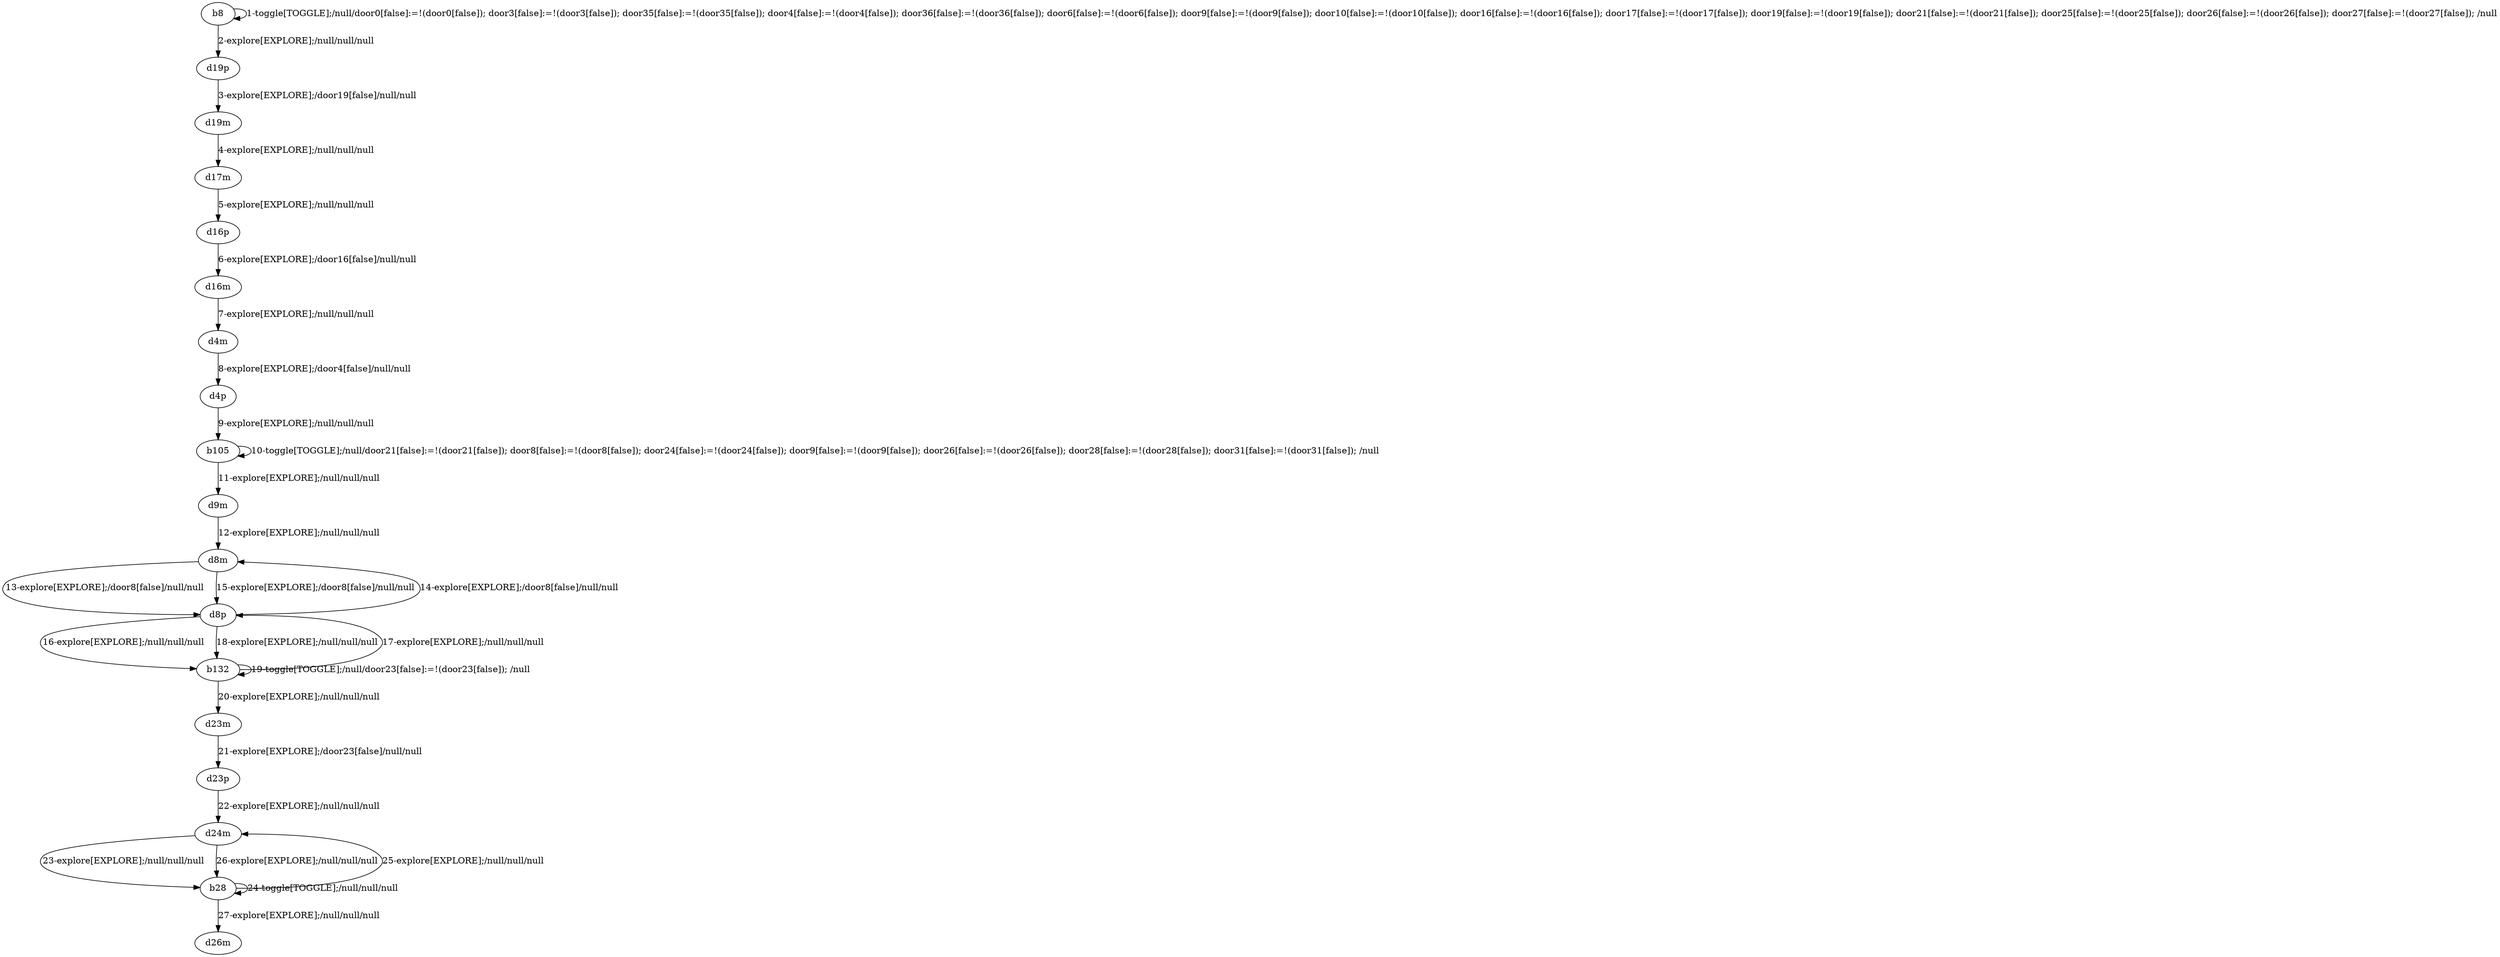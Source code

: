 # Total number of goals covered by this test: 1
# b28 --> d26m

digraph g {
"b8" -> "b8" [label = "1-toggle[TOGGLE];/null/door0[false]:=!(door0[false]); door3[false]:=!(door3[false]); door35[false]:=!(door35[false]); door4[false]:=!(door4[false]); door36[false]:=!(door36[false]); door6[false]:=!(door6[false]); door9[false]:=!(door9[false]); door10[false]:=!(door10[false]); door16[false]:=!(door16[false]); door17[false]:=!(door17[false]); door19[false]:=!(door19[false]); door21[false]:=!(door21[false]); door25[false]:=!(door25[false]); door26[false]:=!(door26[false]); door27[false]:=!(door27[false]); /null"];
"b8" -> "d19p" [label = "2-explore[EXPLORE];/null/null/null"];
"d19p" -> "d19m" [label = "3-explore[EXPLORE];/door19[false]/null/null"];
"d19m" -> "d17m" [label = "4-explore[EXPLORE];/null/null/null"];
"d17m" -> "d16p" [label = "5-explore[EXPLORE];/null/null/null"];
"d16p" -> "d16m" [label = "6-explore[EXPLORE];/door16[false]/null/null"];
"d16m" -> "d4m" [label = "7-explore[EXPLORE];/null/null/null"];
"d4m" -> "d4p" [label = "8-explore[EXPLORE];/door4[false]/null/null"];
"d4p" -> "b105" [label = "9-explore[EXPLORE];/null/null/null"];
"b105" -> "b105" [label = "10-toggle[TOGGLE];/null/door21[false]:=!(door21[false]); door8[false]:=!(door8[false]); door24[false]:=!(door24[false]); door9[false]:=!(door9[false]); door26[false]:=!(door26[false]); door28[false]:=!(door28[false]); door31[false]:=!(door31[false]); /null"];
"b105" -> "d9m" [label = "11-explore[EXPLORE];/null/null/null"];
"d9m" -> "d8m" [label = "12-explore[EXPLORE];/null/null/null"];
"d8m" -> "d8p" [label = "13-explore[EXPLORE];/door8[false]/null/null"];
"d8p" -> "d8m" [label = "14-explore[EXPLORE];/door8[false]/null/null"];
"d8m" -> "d8p" [label = "15-explore[EXPLORE];/door8[false]/null/null"];
"d8p" -> "b132" [label = "16-explore[EXPLORE];/null/null/null"];
"b132" -> "d8p" [label = "17-explore[EXPLORE];/null/null/null"];
"d8p" -> "b132" [label = "18-explore[EXPLORE];/null/null/null"];
"b132" -> "b132" [label = "19-toggle[TOGGLE];/null/door23[false]:=!(door23[false]); /null"];
"b132" -> "d23m" [label = "20-explore[EXPLORE];/null/null/null"];
"d23m" -> "d23p" [label = "21-explore[EXPLORE];/door23[false]/null/null"];
"d23p" -> "d24m" [label = "22-explore[EXPLORE];/null/null/null"];
"d24m" -> "b28" [label = "23-explore[EXPLORE];/null/null/null"];
"b28" -> "b28" [label = "24-toggle[TOGGLE];/null/null/null"];
"b28" -> "d24m" [label = "25-explore[EXPLORE];/null/null/null"];
"d24m" -> "b28" [label = "26-explore[EXPLORE];/null/null/null"];
"b28" -> "d26m" [label = "27-explore[EXPLORE];/null/null/null"];
}